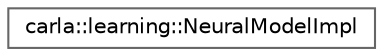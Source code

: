 digraph "类继承关系图"
{
 // INTERACTIVE_SVG=YES
 // LATEX_PDF_SIZE
  bgcolor="transparent";
  edge [fontname=Helvetica,fontsize=10,labelfontname=Helvetica,labelfontsize=10];
  node [fontname=Helvetica,fontsize=10,shape=box,height=0.2,width=0.4];
  rankdir="LR";
  Node0 [id="Node000000",label="carla::learning::NeuralModelImpl",height=0.2,width=0.4,color="grey40", fillcolor="white", style="filled",URL="$d3/d13/structcarla_1_1learning_1_1NeuralModelImpl.html",tooltip=" "];
}
